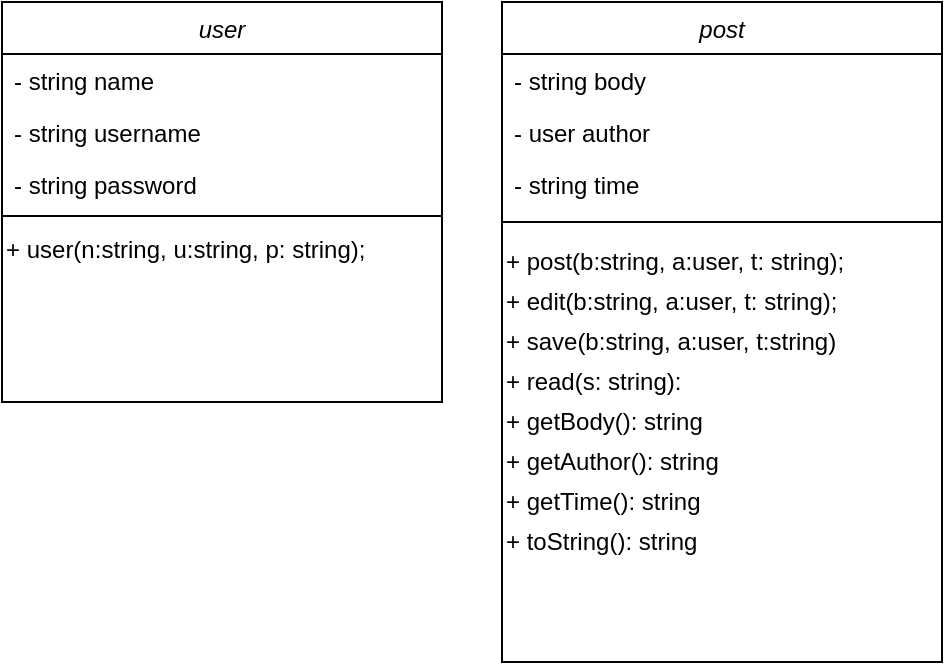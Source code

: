 <mxfile version="13.8.8" type="github">
  <diagram id="C5RBs43oDa-KdzZeNtuy" name="Page-1">
    <mxGraphModel dx="1037" dy="620" grid="1" gridSize="10" guides="1" tooltips="1" connect="1" arrows="1" fold="1" page="1" pageScale="1" pageWidth="827" pageHeight="1169" math="0" shadow="0">
      <root>
        <mxCell id="WIyWlLk6GJQsqaUBKTNV-0" />
        <mxCell id="WIyWlLk6GJQsqaUBKTNV-1" parent="WIyWlLk6GJQsqaUBKTNV-0" />
        <mxCell id="zkfFHV4jXpPFQw0GAbJ--0" value="user" style="swimlane;fontStyle=2;align=center;verticalAlign=top;childLayout=stackLayout;horizontal=1;startSize=26;horizontalStack=0;resizeParent=1;resizeLast=0;collapsible=1;marginBottom=0;rounded=0;shadow=0;strokeWidth=1;" parent="WIyWlLk6GJQsqaUBKTNV-1" vertex="1">
          <mxGeometry x="220" y="120" width="220" height="200" as="geometry">
            <mxRectangle x="220" y="120" width="160" height="26" as="alternateBounds" />
          </mxGeometry>
        </mxCell>
        <mxCell id="zkfFHV4jXpPFQw0GAbJ--1" value="- string name" style="text;align=left;verticalAlign=top;spacingLeft=4;spacingRight=4;overflow=hidden;rotatable=0;points=[[0,0.5],[1,0.5]];portConstraint=eastwest;" parent="zkfFHV4jXpPFQw0GAbJ--0" vertex="1">
          <mxGeometry y="26" width="220" height="26" as="geometry" />
        </mxCell>
        <mxCell id="zkfFHV4jXpPFQw0GAbJ--2" value="- string username" style="text;align=left;verticalAlign=top;spacingLeft=4;spacingRight=4;overflow=hidden;rotatable=0;points=[[0,0.5],[1,0.5]];portConstraint=eastwest;rounded=0;shadow=0;html=0;" parent="zkfFHV4jXpPFQw0GAbJ--0" vertex="1">
          <mxGeometry y="52" width="220" height="26" as="geometry" />
        </mxCell>
        <mxCell id="zkfFHV4jXpPFQw0GAbJ--3" value="- string password" style="text;align=left;verticalAlign=top;spacingLeft=4;spacingRight=4;overflow=hidden;rotatable=0;points=[[0,0.5],[1,0.5]];portConstraint=eastwest;rounded=0;shadow=0;html=0;" parent="zkfFHV4jXpPFQw0GAbJ--0" vertex="1">
          <mxGeometry y="78" width="220" height="22" as="geometry" />
        </mxCell>
        <mxCell id="zkfFHV4jXpPFQw0GAbJ--4" value="" style="line;html=1;strokeWidth=1;align=left;verticalAlign=middle;spacingTop=-1;spacingLeft=3;spacingRight=3;rotatable=0;labelPosition=right;points=[];portConstraint=eastwest;" parent="zkfFHV4jXpPFQw0GAbJ--0" vertex="1">
          <mxGeometry y="100" width="220" height="14" as="geometry" />
        </mxCell>
        <mxCell id="Sw8ZUtSiQkh7nKTKEAph-11" value="+ user(n:string, u:string, p: string);" style="text;html=1;align=left;verticalAlign=middle;resizable=0;points=[];autosize=1;rotation=0;" parent="zkfFHV4jXpPFQw0GAbJ--0" vertex="1">
          <mxGeometry y="114" width="220" height="20" as="geometry" />
        </mxCell>
        <mxCell id="Sw8ZUtSiQkh7nKTKEAph-15" value="post" style="swimlane;fontStyle=2;align=center;verticalAlign=top;childLayout=stackLayout;horizontal=1;startSize=26;horizontalStack=0;resizeParent=1;resizeLast=0;collapsible=1;marginBottom=0;rounded=0;shadow=0;strokeWidth=1;" parent="WIyWlLk6GJQsqaUBKTNV-1" vertex="1">
          <mxGeometry x="470" y="120" width="220" height="330" as="geometry">
            <mxRectangle x="220" y="120" width="160" height="26" as="alternateBounds" />
          </mxGeometry>
        </mxCell>
        <mxCell id="Sw8ZUtSiQkh7nKTKEAph-16" value="- string body" style="text;align=left;verticalAlign=top;spacingLeft=4;spacingRight=4;overflow=hidden;rotatable=0;points=[[0,0.5],[1,0.5]];portConstraint=eastwest;" parent="Sw8ZUtSiQkh7nKTKEAph-15" vertex="1">
          <mxGeometry y="26" width="220" height="26" as="geometry" />
        </mxCell>
        <mxCell id="Sw8ZUtSiQkh7nKTKEAph-17" value="- user author" style="text;align=left;verticalAlign=top;spacingLeft=4;spacingRight=4;overflow=hidden;rotatable=0;points=[[0,0.5],[1,0.5]];portConstraint=eastwest;rounded=0;shadow=0;html=0;" parent="Sw8ZUtSiQkh7nKTKEAph-15" vertex="1">
          <mxGeometry y="52" width="220" height="26" as="geometry" />
        </mxCell>
        <mxCell id="Sw8ZUtSiQkh7nKTKEAph-18" value="- string time" style="text;align=left;verticalAlign=top;spacingLeft=4;spacingRight=4;overflow=hidden;rotatable=0;points=[[0,0.5],[1,0.5]];portConstraint=eastwest;rounded=0;shadow=0;html=0;" parent="Sw8ZUtSiQkh7nKTKEAph-15" vertex="1">
          <mxGeometry y="78" width="220" height="22" as="geometry" />
        </mxCell>
        <mxCell id="Sw8ZUtSiQkh7nKTKEAph-19" value="" style="line;html=1;strokeWidth=1;align=left;verticalAlign=middle;spacingTop=-1;spacingLeft=3;spacingRight=3;rotatable=0;labelPosition=right;points=[];portConstraint=eastwest;" parent="Sw8ZUtSiQkh7nKTKEAph-15" vertex="1">
          <mxGeometry y="100" width="220" height="20" as="geometry" />
        </mxCell>
        <mxCell id="Sw8ZUtSiQkh7nKTKEAph-20" value="+ post(b:string, a:user, t: string);" style="text;html=1;align=left;verticalAlign=middle;resizable=0;points=[];autosize=1;rotation=0;" parent="Sw8ZUtSiQkh7nKTKEAph-15" vertex="1">
          <mxGeometry y="120" width="220" height="20" as="geometry" />
        </mxCell>
        <mxCell id="Sw8ZUtSiQkh7nKTKEAph-21" value="+ edit(b:string, a:user, t: string);" style="text;html=1;align=left;verticalAlign=middle;resizable=0;points=[];autosize=1;rotation=0;" parent="Sw8ZUtSiQkh7nKTKEAph-15" vertex="1">
          <mxGeometry y="140" width="220" height="20" as="geometry" />
        </mxCell>
        <mxCell id="Sw8ZUtSiQkh7nKTKEAph-25" value="+ save(b:string, a:user, t:string)" style="text;html=1;align=left;verticalAlign=middle;resizable=0;points=[];autosize=1;rotation=0;" parent="Sw8ZUtSiQkh7nKTKEAph-15" vertex="1">
          <mxGeometry y="160" width="220" height="20" as="geometry" />
        </mxCell>
        <mxCell id="Sw8ZUtSiQkh7nKTKEAph-26" value="+ read(s: string):" style="text;html=1;align=left;verticalAlign=middle;resizable=0;points=[];autosize=1;rotation=0;" parent="Sw8ZUtSiQkh7nKTKEAph-15" vertex="1">
          <mxGeometry y="180" width="220" height="20" as="geometry" />
        </mxCell>
        <mxCell id="Sw8ZUtSiQkh7nKTKEAph-27" value="+ getBody(): string" style="text;html=1;align=left;verticalAlign=middle;resizable=0;points=[];autosize=1;rotation=0;" parent="Sw8ZUtSiQkh7nKTKEAph-15" vertex="1">
          <mxGeometry y="200" width="220" height="20" as="geometry" />
        </mxCell>
        <mxCell id="Sw8ZUtSiQkh7nKTKEAph-28" value="+ getAuthor(): string" style="text;html=1;align=left;verticalAlign=middle;resizable=0;points=[];autosize=1;rotation=0;" parent="Sw8ZUtSiQkh7nKTKEAph-15" vertex="1">
          <mxGeometry y="220" width="220" height="20" as="geometry" />
        </mxCell>
        <mxCell id="Sw8ZUtSiQkh7nKTKEAph-29" value="+ getTime(): string" style="text;html=1;align=left;verticalAlign=middle;resizable=0;points=[];autosize=1;rotation=0;" parent="Sw8ZUtSiQkh7nKTKEAph-15" vertex="1">
          <mxGeometry y="240" width="220" height="20" as="geometry" />
        </mxCell>
        <mxCell id="6BcFrNN6B1FS_dcNvV0o-0" value="+ toString(): string" style="text;html=1;align=left;verticalAlign=middle;resizable=0;points=[];autosize=1;rotation=0;" vertex="1" parent="Sw8ZUtSiQkh7nKTKEAph-15">
          <mxGeometry y="260" width="220" height="20" as="geometry" />
        </mxCell>
      </root>
    </mxGraphModel>
  </diagram>
</mxfile>
